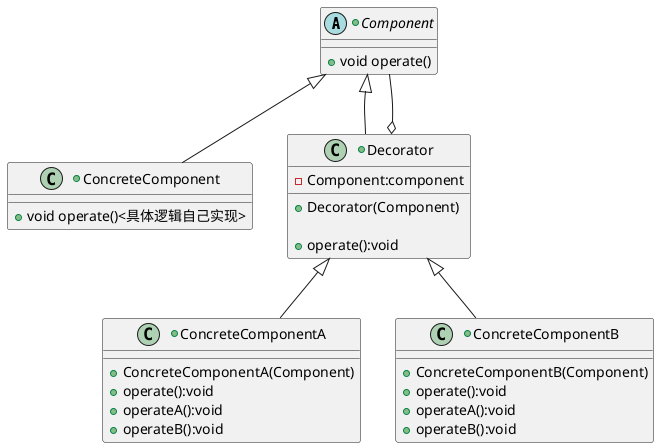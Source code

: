 @startuml

 +abstract class Component{
   +void operate()
}

+class ConcreteComponent extends Component{
   +void operate()<具体逻辑自己实现>
}

+class Decorator extends Component{
   -Component:component

   + Decorator(Component)

   + operate():void
}
+class ConcreteComponentA extends Decorator{
   +ConcreteComponentA(Component)
   +operate():void
   +operateA():void
   +operateB():void
}
+class ConcreteComponentB extends Decorator{
 +ConcreteComponentB(Component)
   +operate():void
   +operateA():void
   +operateB():void
}

Decorator o-- Component
@enduml